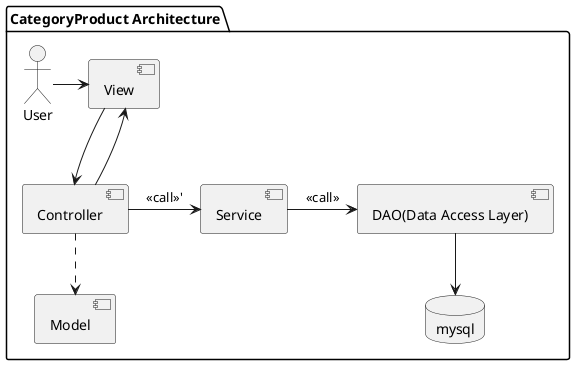 @startuml
package "CategoryProduct Architecture" {
    :User: -right-> [View]
    [View] --> [Controller]
    [Controller] --> [View]
    [Controller]..>[Model]
    [Controller] -right-> [Service]:<<call>>'
    [DAO(Data Access Layer)] as DAO
    [Service] -right-> DAO:<<call>>
    database "mysql"
    DAO --> mysql
}

@enduml